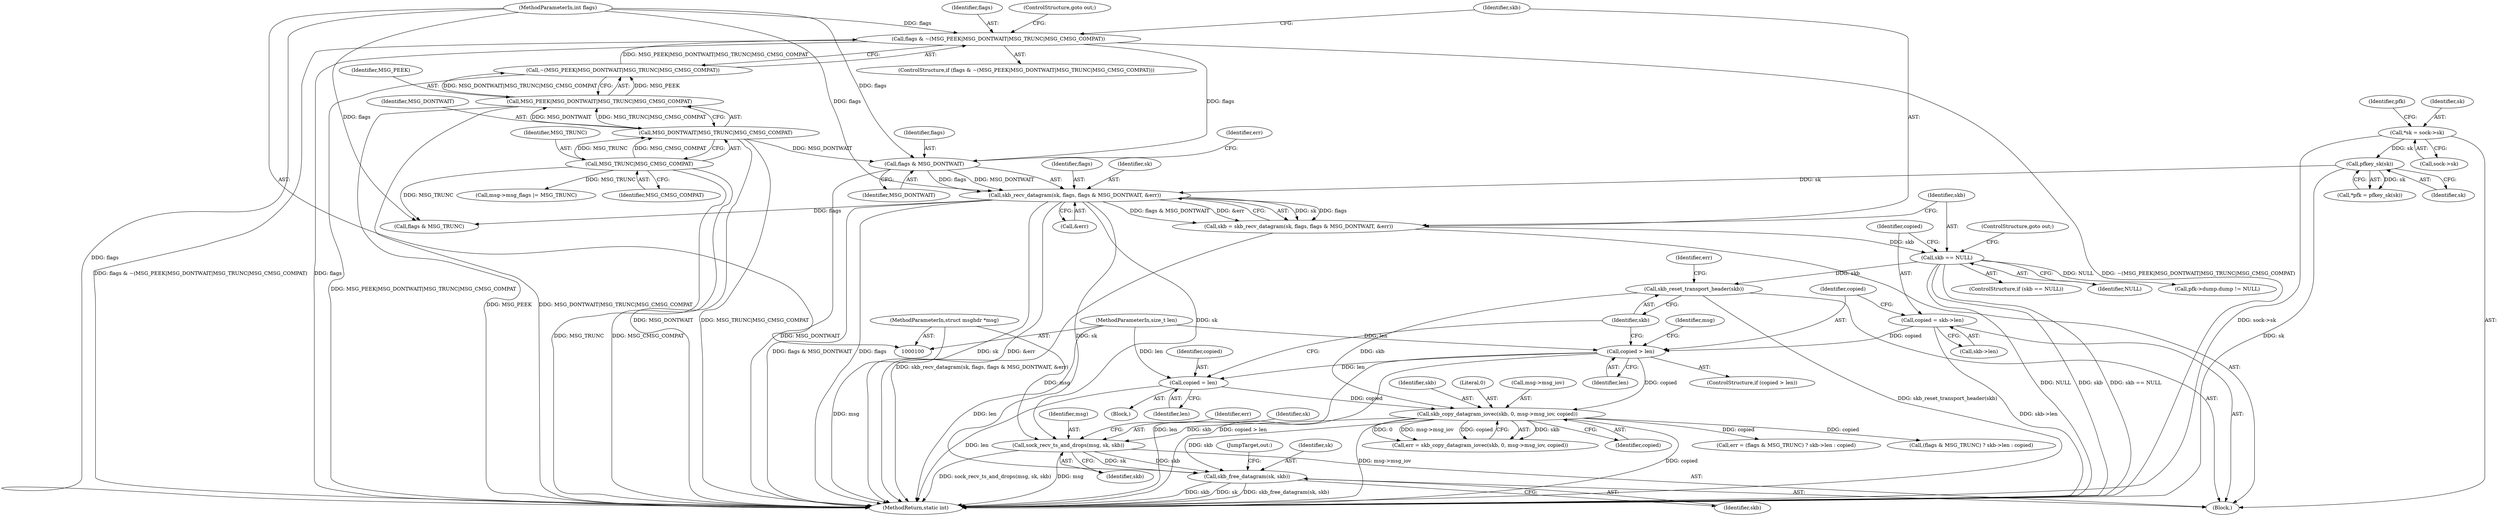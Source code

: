 digraph "0_linux_f3d3342602f8bcbf37d7c46641cb9bca7618eb1c_19@API" {
"1000184" [label="(Call,sock_recv_ts_and_drops(msg, sk, skb))"];
"1000103" [label="(MethodParameterIn,struct msghdr *msg)"];
"1000139" [label="(Call,skb_recv_datagram(sk, flags, flags & MSG_DONTWAIT, &err))"];
"1000116" [label="(Call,pfkey_sk(sk))"];
"1000108" [label="(Call,*sk = sock->sk)"];
"1000142" [label="(Call,flags & MSG_DONTWAIT)"];
"1000126" [label="(Call,flags & ~(MSG_PEEK|MSG_DONTWAIT|MSG_TRUNC|MSG_CMSG_COMPAT))"];
"1000105" [label="(MethodParameterIn,int flags)"];
"1000128" [label="(Call,~(MSG_PEEK|MSG_DONTWAIT|MSG_TRUNC|MSG_CMSG_COMPAT))"];
"1000129" [label="(Call,MSG_PEEK|MSG_DONTWAIT|MSG_TRUNC|MSG_CMSG_COMPAT)"];
"1000131" [label="(Call,MSG_DONTWAIT|MSG_TRUNC|MSG_CMSG_COMPAT)"];
"1000133" [label="(Call,MSG_TRUNC|MSG_CMSG_COMPAT)"];
"1000174" [label="(Call,skb_copy_datagram_iovec(skb, 0, msg->msg_iov, copied))"];
"1000170" [label="(Call,skb_reset_transport_header(skb))"];
"1000148" [label="(Call,skb == NULL)"];
"1000137" [label="(Call,skb = skb_recv_datagram(sk, flags, flags & MSG_DONTWAIT, &err))"];
"1000158" [label="(Call,copied > len)"];
"1000152" [label="(Call,copied = skb->len)"];
"1000104" [label="(MethodParameterIn,size_t len)"];
"1000167" [label="(Call,copied = len)"];
"1000221" [label="(Call,skb_free_datagram(sk, skb))"];
"1000142" [label="(Call,flags & MSG_DONTWAIT)"];
"1000130" [label="(Identifier,MSG_PEEK)"];
"1000139" [label="(Call,skb_recv_datagram(sk, flags, flags & MSG_DONTWAIT, &err))"];
"1000129" [label="(Call,MSG_PEEK|MSG_DONTWAIT|MSG_TRUNC|MSG_CMSG_COMPAT)"];
"1000175" [label="(Identifier,skb)"];
"1000170" [label="(Call,skb_reset_transport_header(skb))"];
"1000158" [label="(Call,copied > len)"];
"1000149" [label="(Identifier,skb)"];
"1000200" [label="(Call,pfk->dump.dump != NULL)"];
"1000161" [label="(Block,)"];
"1000114" [label="(Call,*pfk = pfkey_sk(sk))"];
"1000169" [label="(Identifier,len)"];
"1000160" [label="(Identifier,len)"];
"1000106" [label="(Block,)"];
"1000172" [label="(Call,err = skb_copy_datagram_iovec(skb, 0, msg->msg_iov, copied))"];
"1000162" [label="(Call,msg->msg_flags |= MSG_TRUNC)"];
"1000159" [label="(Identifier,copied)"];
"1000105" [label="(MethodParameterIn,int flags)"];
"1000132" [label="(Identifier,MSG_DONTWAIT)"];
"1000125" [label="(ControlStructure,if (flags & ~(MSG_PEEK|MSG_DONTWAIT|MSG_TRUNC|MSG_CMSG_COMPAT)))"];
"1000167" [label="(Call,copied = len)"];
"1000224" [label="(JumpTarget,out:)"];
"1000148" [label="(Call,skb == NULL)"];
"1000103" [label="(MethodParameterIn,struct msghdr *msg)"];
"1000143" [label="(Identifier,flags)"];
"1000180" [label="(Identifier,copied)"];
"1000108" [label="(Call,*sk = sock->sk)"];
"1000134" [label="(Identifier,MSG_TRUNC)"];
"1000115" [label="(Identifier,pfk)"];
"1000171" [label="(Identifier,skb)"];
"1000157" [label="(ControlStructure,if (copied > len))"];
"1000173" [label="(Identifier,err)"];
"1000144" [label="(Identifier,MSG_DONTWAIT)"];
"1000189" [label="(Identifier,err)"];
"1000104" [label="(MethodParameterIn,size_t len)"];
"1000126" [label="(Call,flags & ~(MSG_PEEK|MSG_DONTWAIT|MSG_TRUNC|MSG_CMSG_COMPAT))"];
"1000186" [label="(Identifier,sk)"];
"1000185" [label="(Identifier,msg)"];
"1000141" [label="(Identifier,flags)"];
"1000174" [label="(Call,skb_copy_datagram_iovec(skb, 0, msg->msg_iov, copied))"];
"1000117" [label="(Identifier,sk)"];
"1000110" [label="(Call,sock->sk)"];
"1000176" [label="(Literal,0)"];
"1000147" [label="(ControlStructure,if (skb == NULL))"];
"1000150" [label="(Identifier,NULL)"];
"1000135" [label="(Identifier,MSG_CMSG_COMPAT)"];
"1000168" [label="(Identifier,copied)"];
"1000222" [label="(Identifier,sk)"];
"1000128" [label="(Call,~(MSG_PEEK|MSG_DONTWAIT|MSG_TRUNC|MSG_CMSG_COMPAT))"];
"1000136" [label="(ControlStructure,goto out;)"];
"1000116" [label="(Call,pfkey_sk(sk))"];
"1000133" [label="(Call,MSG_TRUNC|MSG_CMSG_COMPAT)"];
"1000187" [label="(Identifier,skb)"];
"1000191" [label="(Call,flags & MSG_TRUNC)"];
"1000227" [label="(MethodReturn,static int)"];
"1000184" [label="(Call,sock_recv_ts_and_drops(msg, sk, skb))"];
"1000188" [label="(Call,err = (flags & MSG_TRUNC) ? skb->len : copied)"];
"1000223" [label="(Identifier,skb)"];
"1000190" [label="(Call,(flags & MSG_TRUNC) ? skb->len : copied)"];
"1000109" [label="(Identifier,sk)"];
"1000152" [label="(Call,copied = skb->len)"];
"1000177" [label="(Call,msg->msg_iov)"];
"1000138" [label="(Identifier,skb)"];
"1000127" [label="(Identifier,flags)"];
"1000164" [label="(Identifier,msg)"];
"1000154" [label="(Call,skb->len)"];
"1000131" [label="(Call,MSG_DONTWAIT|MSG_TRUNC|MSG_CMSG_COMPAT)"];
"1000137" [label="(Call,skb = skb_recv_datagram(sk, flags, flags & MSG_DONTWAIT, &err))"];
"1000146" [label="(Identifier,err)"];
"1000140" [label="(Identifier,sk)"];
"1000153" [label="(Identifier,copied)"];
"1000221" [label="(Call,skb_free_datagram(sk, skb))"];
"1000145" [label="(Call,&err)"];
"1000151" [label="(ControlStructure,goto out;)"];
"1000184" -> "1000106"  [label="AST: "];
"1000184" -> "1000187"  [label="CFG: "];
"1000185" -> "1000184"  [label="AST: "];
"1000186" -> "1000184"  [label="AST: "];
"1000187" -> "1000184"  [label="AST: "];
"1000189" -> "1000184"  [label="CFG: "];
"1000184" -> "1000227"  [label="DDG: msg"];
"1000184" -> "1000227"  [label="DDG: sock_recv_ts_and_drops(msg, sk, skb)"];
"1000103" -> "1000184"  [label="DDG: msg"];
"1000139" -> "1000184"  [label="DDG: sk"];
"1000174" -> "1000184"  [label="DDG: skb"];
"1000184" -> "1000221"  [label="DDG: sk"];
"1000184" -> "1000221"  [label="DDG: skb"];
"1000103" -> "1000100"  [label="AST: "];
"1000103" -> "1000227"  [label="DDG: msg"];
"1000139" -> "1000137"  [label="AST: "];
"1000139" -> "1000145"  [label="CFG: "];
"1000140" -> "1000139"  [label="AST: "];
"1000141" -> "1000139"  [label="AST: "];
"1000142" -> "1000139"  [label="AST: "];
"1000145" -> "1000139"  [label="AST: "];
"1000137" -> "1000139"  [label="CFG: "];
"1000139" -> "1000227"  [label="DDG: flags & MSG_DONTWAIT"];
"1000139" -> "1000227"  [label="DDG: flags"];
"1000139" -> "1000227"  [label="DDG: sk"];
"1000139" -> "1000227"  [label="DDG: &err"];
"1000139" -> "1000137"  [label="DDG: sk"];
"1000139" -> "1000137"  [label="DDG: flags"];
"1000139" -> "1000137"  [label="DDG: flags & MSG_DONTWAIT"];
"1000139" -> "1000137"  [label="DDG: &err"];
"1000116" -> "1000139"  [label="DDG: sk"];
"1000142" -> "1000139"  [label="DDG: flags"];
"1000142" -> "1000139"  [label="DDG: MSG_DONTWAIT"];
"1000105" -> "1000139"  [label="DDG: flags"];
"1000139" -> "1000191"  [label="DDG: flags"];
"1000139" -> "1000221"  [label="DDG: sk"];
"1000116" -> "1000114"  [label="AST: "];
"1000116" -> "1000117"  [label="CFG: "];
"1000117" -> "1000116"  [label="AST: "];
"1000114" -> "1000116"  [label="CFG: "];
"1000116" -> "1000227"  [label="DDG: sk"];
"1000116" -> "1000114"  [label="DDG: sk"];
"1000108" -> "1000116"  [label="DDG: sk"];
"1000108" -> "1000106"  [label="AST: "];
"1000108" -> "1000110"  [label="CFG: "];
"1000109" -> "1000108"  [label="AST: "];
"1000110" -> "1000108"  [label="AST: "];
"1000115" -> "1000108"  [label="CFG: "];
"1000108" -> "1000227"  [label="DDG: sock->sk"];
"1000142" -> "1000144"  [label="CFG: "];
"1000143" -> "1000142"  [label="AST: "];
"1000144" -> "1000142"  [label="AST: "];
"1000146" -> "1000142"  [label="CFG: "];
"1000142" -> "1000227"  [label="DDG: MSG_DONTWAIT"];
"1000126" -> "1000142"  [label="DDG: flags"];
"1000105" -> "1000142"  [label="DDG: flags"];
"1000131" -> "1000142"  [label="DDG: MSG_DONTWAIT"];
"1000126" -> "1000125"  [label="AST: "];
"1000126" -> "1000128"  [label="CFG: "];
"1000127" -> "1000126"  [label="AST: "];
"1000128" -> "1000126"  [label="AST: "];
"1000136" -> "1000126"  [label="CFG: "];
"1000138" -> "1000126"  [label="CFG: "];
"1000126" -> "1000227"  [label="DDG: ~(MSG_PEEK|MSG_DONTWAIT|MSG_TRUNC|MSG_CMSG_COMPAT)"];
"1000126" -> "1000227"  [label="DDG: flags & ~(MSG_PEEK|MSG_DONTWAIT|MSG_TRUNC|MSG_CMSG_COMPAT)"];
"1000126" -> "1000227"  [label="DDG: flags"];
"1000105" -> "1000126"  [label="DDG: flags"];
"1000128" -> "1000126"  [label="DDG: MSG_PEEK|MSG_DONTWAIT|MSG_TRUNC|MSG_CMSG_COMPAT"];
"1000105" -> "1000100"  [label="AST: "];
"1000105" -> "1000227"  [label="DDG: flags"];
"1000105" -> "1000191"  [label="DDG: flags"];
"1000128" -> "1000129"  [label="CFG: "];
"1000129" -> "1000128"  [label="AST: "];
"1000128" -> "1000227"  [label="DDG: MSG_PEEK|MSG_DONTWAIT|MSG_TRUNC|MSG_CMSG_COMPAT"];
"1000129" -> "1000128"  [label="DDG: MSG_PEEK"];
"1000129" -> "1000128"  [label="DDG: MSG_DONTWAIT|MSG_TRUNC|MSG_CMSG_COMPAT"];
"1000129" -> "1000131"  [label="CFG: "];
"1000130" -> "1000129"  [label="AST: "];
"1000131" -> "1000129"  [label="AST: "];
"1000129" -> "1000227"  [label="DDG: MSG_PEEK"];
"1000129" -> "1000227"  [label="DDG: MSG_DONTWAIT|MSG_TRUNC|MSG_CMSG_COMPAT"];
"1000131" -> "1000129"  [label="DDG: MSG_DONTWAIT"];
"1000131" -> "1000129"  [label="DDG: MSG_TRUNC|MSG_CMSG_COMPAT"];
"1000131" -> "1000133"  [label="CFG: "];
"1000132" -> "1000131"  [label="AST: "];
"1000133" -> "1000131"  [label="AST: "];
"1000131" -> "1000227"  [label="DDG: MSG_DONTWAIT"];
"1000131" -> "1000227"  [label="DDG: MSG_TRUNC|MSG_CMSG_COMPAT"];
"1000133" -> "1000131"  [label="DDG: MSG_TRUNC"];
"1000133" -> "1000131"  [label="DDG: MSG_CMSG_COMPAT"];
"1000133" -> "1000135"  [label="CFG: "];
"1000134" -> "1000133"  [label="AST: "];
"1000135" -> "1000133"  [label="AST: "];
"1000133" -> "1000227"  [label="DDG: MSG_TRUNC"];
"1000133" -> "1000227"  [label="DDG: MSG_CMSG_COMPAT"];
"1000133" -> "1000162"  [label="DDG: MSG_TRUNC"];
"1000133" -> "1000191"  [label="DDG: MSG_TRUNC"];
"1000174" -> "1000172"  [label="AST: "];
"1000174" -> "1000180"  [label="CFG: "];
"1000175" -> "1000174"  [label="AST: "];
"1000176" -> "1000174"  [label="AST: "];
"1000177" -> "1000174"  [label="AST: "];
"1000180" -> "1000174"  [label="AST: "];
"1000172" -> "1000174"  [label="CFG: "];
"1000174" -> "1000227"  [label="DDG: copied"];
"1000174" -> "1000227"  [label="DDG: msg->msg_iov"];
"1000174" -> "1000172"  [label="DDG: skb"];
"1000174" -> "1000172"  [label="DDG: 0"];
"1000174" -> "1000172"  [label="DDG: msg->msg_iov"];
"1000174" -> "1000172"  [label="DDG: copied"];
"1000170" -> "1000174"  [label="DDG: skb"];
"1000158" -> "1000174"  [label="DDG: copied"];
"1000167" -> "1000174"  [label="DDG: copied"];
"1000174" -> "1000188"  [label="DDG: copied"];
"1000174" -> "1000190"  [label="DDG: copied"];
"1000174" -> "1000221"  [label="DDG: skb"];
"1000170" -> "1000106"  [label="AST: "];
"1000170" -> "1000171"  [label="CFG: "];
"1000171" -> "1000170"  [label="AST: "];
"1000173" -> "1000170"  [label="CFG: "];
"1000170" -> "1000227"  [label="DDG: skb_reset_transport_header(skb)"];
"1000148" -> "1000170"  [label="DDG: skb"];
"1000148" -> "1000147"  [label="AST: "];
"1000148" -> "1000150"  [label="CFG: "];
"1000149" -> "1000148"  [label="AST: "];
"1000150" -> "1000148"  [label="AST: "];
"1000151" -> "1000148"  [label="CFG: "];
"1000153" -> "1000148"  [label="CFG: "];
"1000148" -> "1000227"  [label="DDG: skb"];
"1000148" -> "1000227"  [label="DDG: skb == NULL"];
"1000148" -> "1000227"  [label="DDG: NULL"];
"1000137" -> "1000148"  [label="DDG: skb"];
"1000148" -> "1000200"  [label="DDG: NULL"];
"1000137" -> "1000106"  [label="AST: "];
"1000138" -> "1000137"  [label="AST: "];
"1000149" -> "1000137"  [label="CFG: "];
"1000137" -> "1000227"  [label="DDG: skb_recv_datagram(sk, flags, flags & MSG_DONTWAIT, &err)"];
"1000158" -> "1000157"  [label="AST: "];
"1000158" -> "1000160"  [label="CFG: "];
"1000159" -> "1000158"  [label="AST: "];
"1000160" -> "1000158"  [label="AST: "];
"1000164" -> "1000158"  [label="CFG: "];
"1000171" -> "1000158"  [label="CFG: "];
"1000158" -> "1000227"  [label="DDG: len"];
"1000158" -> "1000227"  [label="DDG: copied > len"];
"1000152" -> "1000158"  [label="DDG: copied"];
"1000104" -> "1000158"  [label="DDG: len"];
"1000158" -> "1000167"  [label="DDG: len"];
"1000152" -> "1000106"  [label="AST: "];
"1000152" -> "1000154"  [label="CFG: "];
"1000153" -> "1000152"  [label="AST: "];
"1000154" -> "1000152"  [label="AST: "];
"1000159" -> "1000152"  [label="CFG: "];
"1000152" -> "1000227"  [label="DDG: skb->len"];
"1000104" -> "1000100"  [label="AST: "];
"1000104" -> "1000227"  [label="DDG: len"];
"1000104" -> "1000167"  [label="DDG: len"];
"1000167" -> "1000161"  [label="AST: "];
"1000167" -> "1000169"  [label="CFG: "];
"1000168" -> "1000167"  [label="AST: "];
"1000169" -> "1000167"  [label="AST: "];
"1000171" -> "1000167"  [label="CFG: "];
"1000167" -> "1000227"  [label="DDG: len"];
"1000221" -> "1000106"  [label="AST: "];
"1000221" -> "1000223"  [label="CFG: "];
"1000222" -> "1000221"  [label="AST: "];
"1000223" -> "1000221"  [label="AST: "];
"1000224" -> "1000221"  [label="CFG: "];
"1000221" -> "1000227"  [label="DDG: skb_free_datagram(sk, skb)"];
"1000221" -> "1000227"  [label="DDG: skb"];
"1000221" -> "1000227"  [label="DDG: sk"];
}
